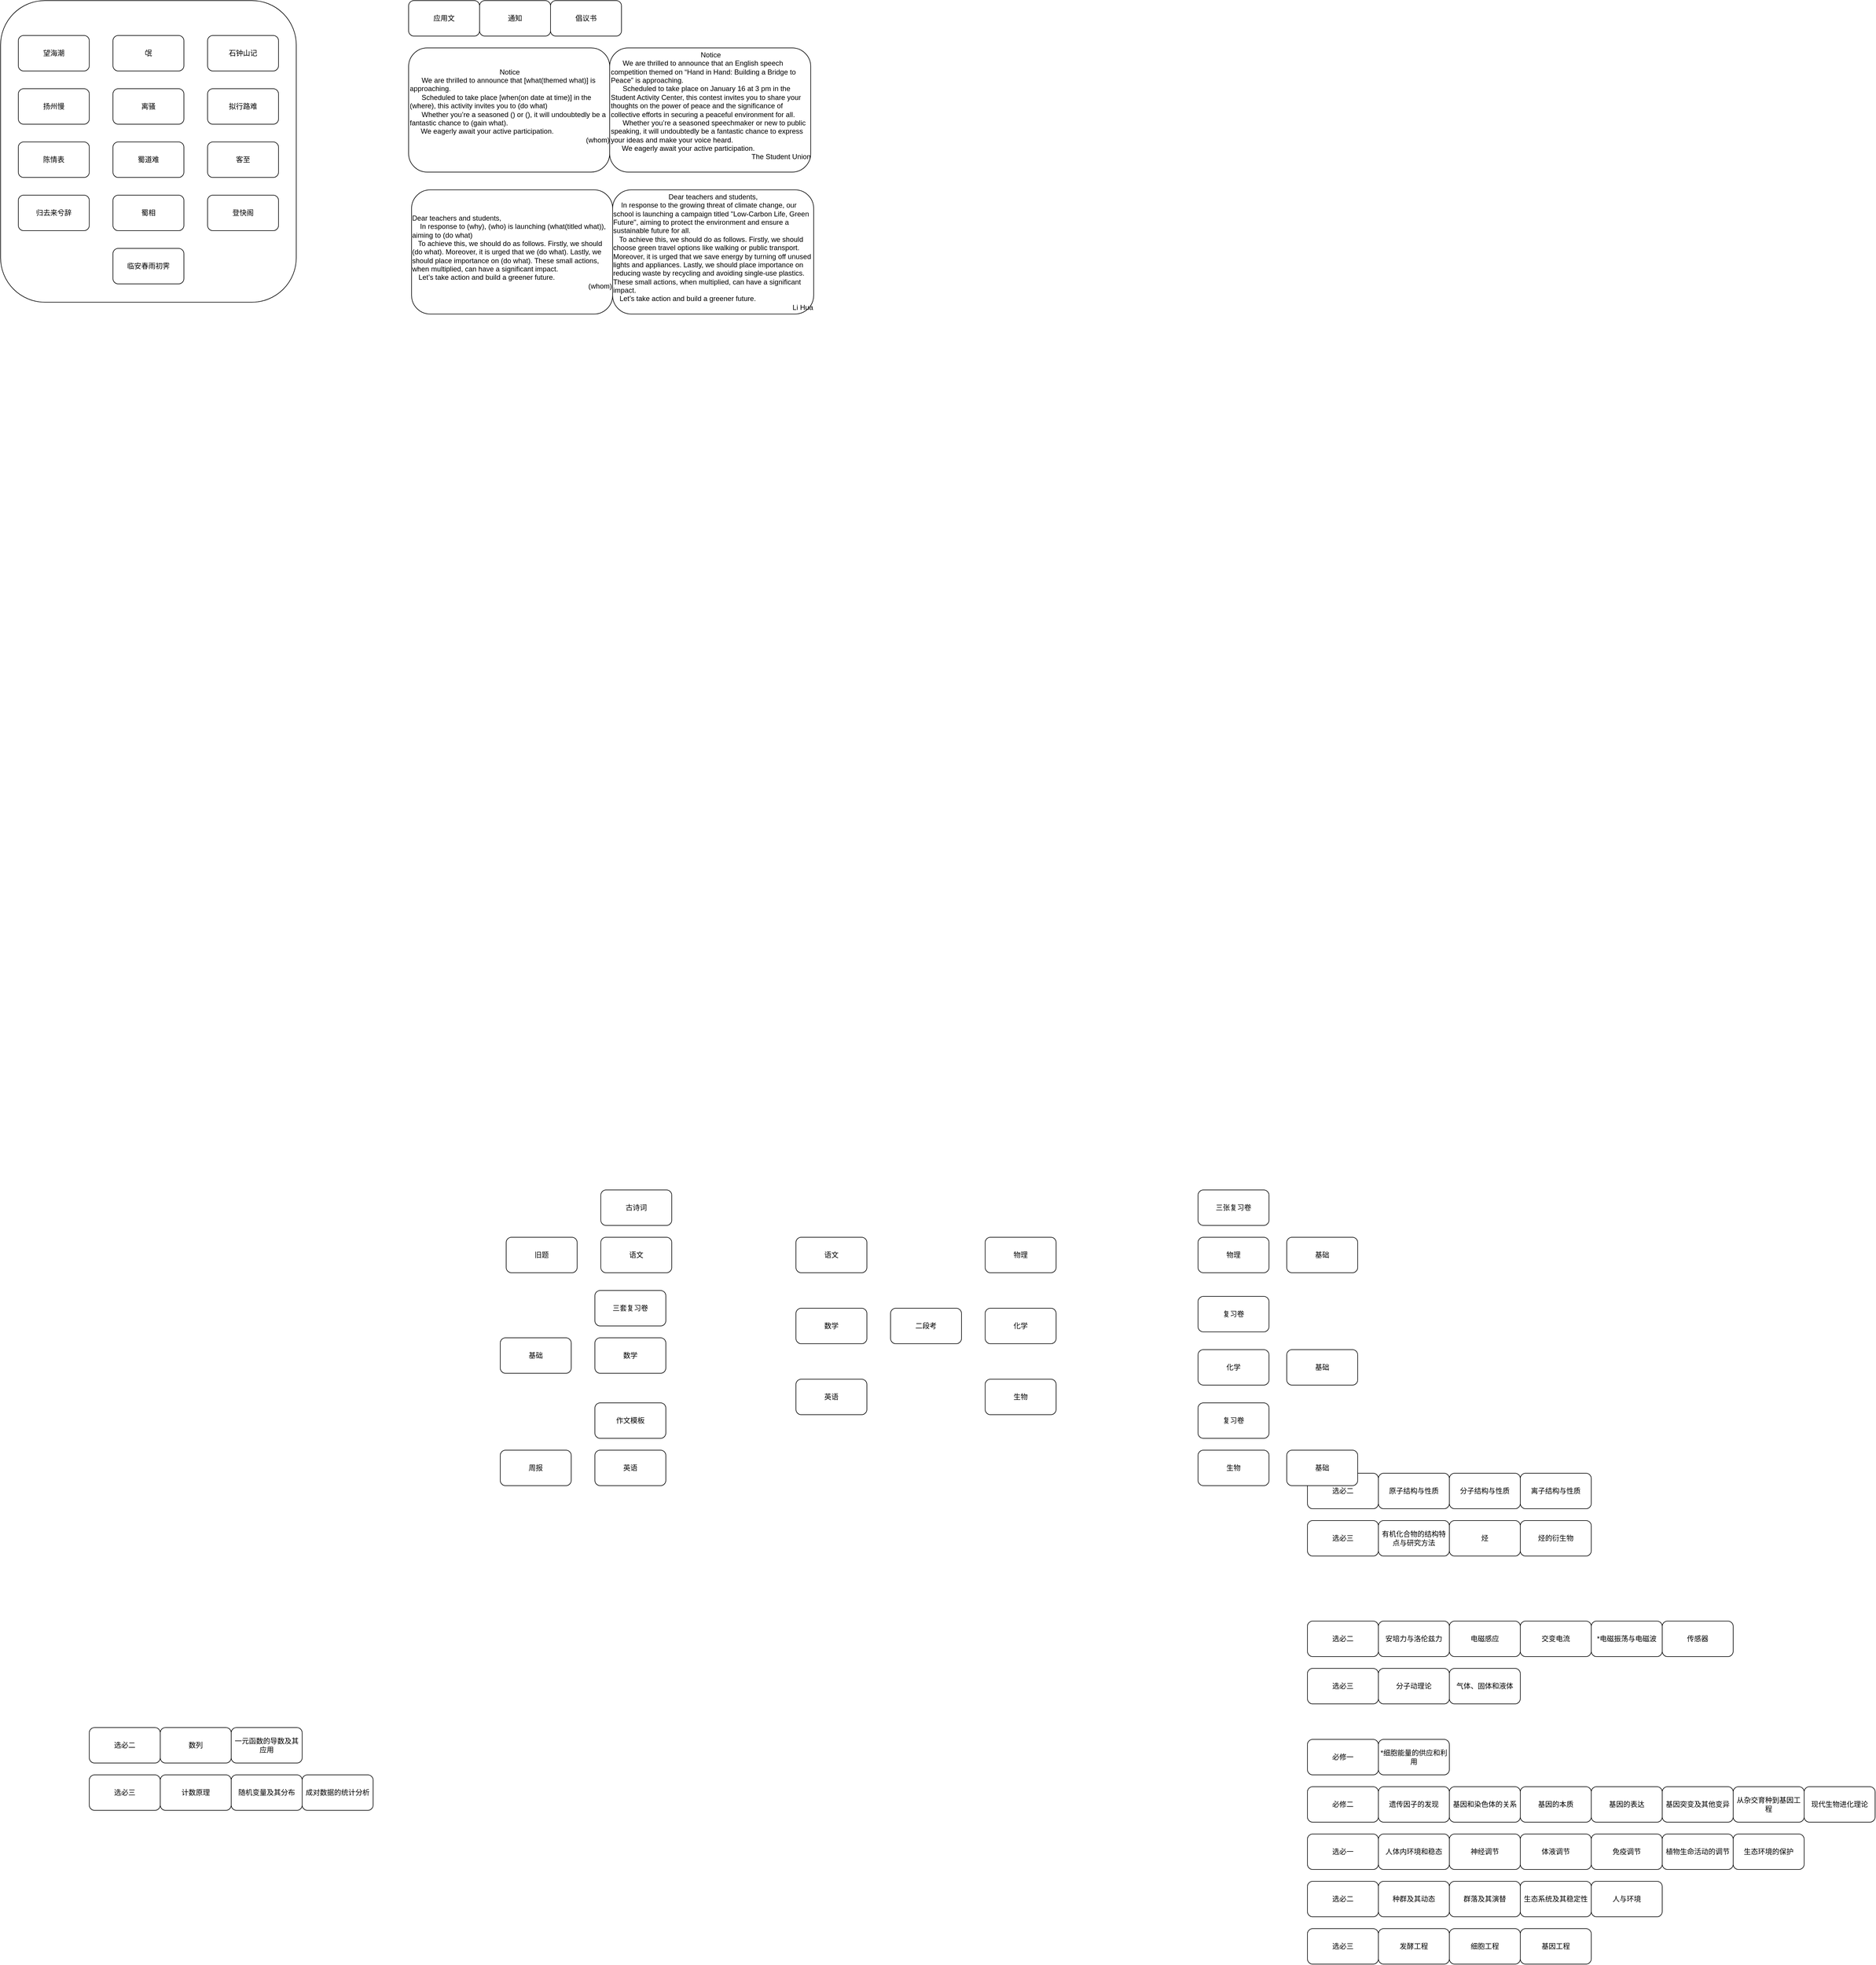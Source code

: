 <mxfile version="27.0.3">
  <diagram name="第 1 页" id="umrwjSgqTs6-wb3iwprB">
    <mxGraphModel dx="795" dy="523" grid="1" gridSize="10" guides="1" tooltips="1" connect="1" arrows="1" fold="1" page="1" pageScale="1" pageWidth="3300" pageHeight="4681" math="0" shadow="0">
      <root>
        <mxCell id="0" />
        <mxCell id="1" parent="0" />
        <mxCell id="M1dsXv7yGWbkJlxqNbTj-47" value="" style="group" vertex="1" connectable="0" parent="1">
          <mxGeometry x="2290" y="3020" width="960" height="380" as="geometry" />
        </mxCell>
        <mxCell id="M1dsXv7yGWbkJlxqNbTj-21" value="*细胞能量的供应和利用" style="rounded=1;whiteSpace=wrap;html=1;strokeColor=default;align=center;verticalAlign=middle;fontFamily=Helvetica;fontSize=12;fontColor=default;resizable=1;fillColor=default;" vertex="1" parent="M1dsXv7yGWbkJlxqNbTj-47">
          <mxGeometry x="120" width="120" height="60" as="geometry" />
        </mxCell>
        <mxCell id="M1dsXv7yGWbkJlxqNbTj-22" value="遗传因子的发现" style="rounded=1;whiteSpace=wrap;html=1;strokeColor=default;align=center;verticalAlign=middle;fontFamily=Helvetica;fontSize=12;fontColor=default;resizable=1;fillColor=default;" vertex="1" parent="M1dsXv7yGWbkJlxqNbTj-47">
          <mxGeometry x="120" y="80" width="120" height="60" as="geometry" />
        </mxCell>
        <mxCell id="M1dsXv7yGWbkJlxqNbTj-23" value="必修一" style="rounded=1;whiteSpace=wrap;html=1;strokeColor=default;align=center;verticalAlign=middle;fontFamily=Helvetica;fontSize=12;fontColor=default;resizable=1;fillColor=default;" vertex="1" parent="M1dsXv7yGWbkJlxqNbTj-47">
          <mxGeometry width="120" height="60" as="geometry" />
        </mxCell>
        <mxCell id="M1dsXv7yGWbkJlxqNbTj-24" value="必修二" style="rounded=1;whiteSpace=wrap;html=1;strokeColor=default;align=center;verticalAlign=middle;fontFamily=Helvetica;fontSize=12;fontColor=default;resizable=1;fillColor=default;" vertex="1" parent="M1dsXv7yGWbkJlxqNbTj-47">
          <mxGeometry y="80" width="120" height="60" as="geometry" />
        </mxCell>
        <mxCell id="M1dsXv7yGWbkJlxqNbTj-25" value="基因和染色体的关系" style="rounded=1;whiteSpace=wrap;html=1;strokeColor=default;align=center;verticalAlign=middle;fontFamily=Helvetica;fontSize=12;fontColor=default;resizable=1;fillColor=default;" vertex="1" parent="M1dsXv7yGWbkJlxqNbTj-47">
          <mxGeometry x="240" y="80" width="120" height="60" as="geometry" />
        </mxCell>
        <mxCell id="M1dsXv7yGWbkJlxqNbTj-26" value="基因的本质" style="rounded=1;whiteSpace=wrap;html=1;strokeColor=default;align=center;verticalAlign=middle;fontFamily=Helvetica;fontSize=12;fontColor=default;resizable=1;fillColor=default;" vertex="1" parent="M1dsXv7yGWbkJlxqNbTj-47">
          <mxGeometry x="360" y="80" width="120" height="60" as="geometry" />
        </mxCell>
        <mxCell id="M1dsXv7yGWbkJlxqNbTj-27" value="基因的表达" style="rounded=1;whiteSpace=wrap;html=1;strokeColor=default;align=center;verticalAlign=middle;fontFamily=Helvetica;fontSize=12;fontColor=default;resizable=1;fillColor=default;" vertex="1" parent="M1dsXv7yGWbkJlxqNbTj-47">
          <mxGeometry x="480" y="80" width="120" height="60" as="geometry" />
        </mxCell>
        <mxCell id="M1dsXv7yGWbkJlxqNbTj-28" value="基因突变及其他变异" style="rounded=1;whiteSpace=wrap;html=1;strokeColor=default;align=center;verticalAlign=middle;fontFamily=Helvetica;fontSize=12;fontColor=default;resizable=1;fillColor=default;" vertex="1" parent="M1dsXv7yGWbkJlxqNbTj-47">
          <mxGeometry x="600" y="80" width="120" height="60" as="geometry" />
        </mxCell>
        <mxCell id="M1dsXv7yGWbkJlxqNbTj-29" value="从杂交育种到基因工程" style="rounded=1;whiteSpace=wrap;html=1;strokeColor=default;align=center;verticalAlign=middle;fontFamily=Helvetica;fontSize=12;fontColor=default;resizable=1;fillColor=default;" vertex="1" parent="M1dsXv7yGWbkJlxqNbTj-47">
          <mxGeometry x="720" y="80" width="120" height="60" as="geometry" />
        </mxCell>
        <mxCell id="M1dsXv7yGWbkJlxqNbTj-30" value="现代生物进化理论" style="rounded=1;whiteSpace=wrap;html=1;strokeColor=default;align=center;verticalAlign=middle;fontFamily=Helvetica;fontSize=12;fontColor=default;resizable=1;fillColor=default;" vertex="1" parent="M1dsXv7yGWbkJlxqNbTj-47">
          <mxGeometry x="840" y="80" width="120" height="60" as="geometry" />
        </mxCell>
        <mxCell id="M1dsXv7yGWbkJlxqNbTj-31" value="选必一" style="rounded=1;whiteSpace=wrap;html=1;strokeColor=default;align=center;verticalAlign=middle;fontFamily=Helvetica;fontSize=12;fontColor=default;resizable=1;fillColor=default;" vertex="1" parent="M1dsXv7yGWbkJlxqNbTj-47">
          <mxGeometry y="160" width="120" height="60" as="geometry" />
        </mxCell>
        <mxCell id="M1dsXv7yGWbkJlxqNbTj-32" value="人体内环境和稳态" style="rounded=1;whiteSpace=wrap;html=1;strokeColor=default;align=center;verticalAlign=middle;fontFamily=Helvetica;fontSize=12;fontColor=default;resizable=1;fillColor=default;" vertex="1" parent="M1dsXv7yGWbkJlxqNbTj-47">
          <mxGeometry x="120" y="160" width="120" height="60" as="geometry" />
        </mxCell>
        <mxCell id="M1dsXv7yGWbkJlxqNbTj-33" value="选必二" style="rounded=1;whiteSpace=wrap;html=1;strokeColor=default;align=center;verticalAlign=middle;fontFamily=Helvetica;fontSize=12;fontColor=default;resizable=1;fillColor=default;" vertex="1" parent="M1dsXv7yGWbkJlxqNbTj-47">
          <mxGeometry y="240" width="120" height="60" as="geometry" />
        </mxCell>
        <mxCell id="M1dsXv7yGWbkJlxqNbTj-34" value="种群及其动态" style="rounded=1;whiteSpace=wrap;html=1;strokeColor=default;align=center;verticalAlign=middle;fontFamily=Helvetica;fontSize=12;fontColor=default;resizable=1;fillColor=default;" vertex="1" parent="M1dsXv7yGWbkJlxqNbTj-47">
          <mxGeometry x="120" y="240" width="120" height="60" as="geometry" />
        </mxCell>
        <mxCell id="M1dsXv7yGWbkJlxqNbTj-35" value="神经调节" style="rounded=1;whiteSpace=wrap;html=1;strokeColor=default;align=center;verticalAlign=middle;fontFamily=Helvetica;fontSize=12;fontColor=default;resizable=1;fillColor=default;" vertex="1" parent="M1dsXv7yGWbkJlxqNbTj-47">
          <mxGeometry x="240" y="160" width="120" height="60" as="geometry" />
        </mxCell>
        <mxCell id="M1dsXv7yGWbkJlxqNbTj-36" value="植物生命活动的调节" style="rounded=1;whiteSpace=wrap;html=1;strokeColor=default;align=center;verticalAlign=middle;fontFamily=Helvetica;fontSize=12;fontColor=default;resizable=1;fillColor=default;" vertex="1" parent="M1dsXv7yGWbkJlxqNbTj-47">
          <mxGeometry x="600" y="160" width="120" height="60" as="geometry" />
        </mxCell>
        <mxCell id="M1dsXv7yGWbkJlxqNbTj-37" value="体液调节" style="rounded=1;whiteSpace=wrap;html=1;strokeColor=default;align=center;verticalAlign=middle;fontFamily=Helvetica;fontSize=12;fontColor=default;resizable=1;fillColor=default;" vertex="1" parent="M1dsXv7yGWbkJlxqNbTj-47">
          <mxGeometry x="360" y="160" width="120" height="60" as="geometry" />
        </mxCell>
        <mxCell id="M1dsXv7yGWbkJlxqNbTj-38" value="生态系统及其稳定性" style="rounded=1;whiteSpace=wrap;html=1;strokeColor=default;align=center;verticalAlign=middle;fontFamily=Helvetica;fontSize=12;fontColor=default;resizable=1;fillColor=default;" vertex="1" parent="M1dsXv7yGWbkJlxqNbTj-47">
          <mxGeometry x="360" y="240" width="120" height="60" as="geometry" />
        </mxCell>
        <mxCell id="M1dsXv7yGWbkJlxqNbTj-39" value="生态环境的保护" style="rounded=1;whiteSpace=wrap;html=1;strokeColor=default;align=center;verticalAlign=middle;fontFamily=Helvetica;fontSize=12;fontColor=default;resizable=1;fillColor=default;" vertex="1" parent="M1dsXv7yGWbkJlxqNbTj-47">
          <mxGeometry x="720" y="160" width="120" height="60" as="geometry" />
        </mxCell>
        <mxCell id="M1dsXv7yGWbkJlxqNbTj-40" value="群落及其演替" style="rounded=1;whiteSpace=wrap;html=1;strokeColor=default;align=center;verticalAlign=middle;fontFamily=Helvetica;fontSize=12;fontColor=default;resizable=1;fillColor=default;" vertex="1" parent="M1dsXv7yGWbkJlxqNbTj-47">
          <mxGeometry x="240" y="240" width="120" height="60" as="geometry" />
        </mxCell>
        <mxCell id="M1dsXv7yGWbkJlxqNbTj-41" value="发酵工程" style="rounded=1;whiteSpace=wrap;html=1;strokeColor=default;align=center;verticalAlign=middle;fontFamily=Helvetica;fontSize=12;fontColor=default;resizable=1;fillColor=default;" vertex="1" parent="M1dsXv7yGWbkJlxqNbTj-47">
          <mxGeometry x="120" y="320" width="120" height="60" as="geometry" />
        </mxCell>
        <mxCell id="M1dsXv7yGWbkJlxqNbTj-42" value="人与环境" style="rounded=1;whiteSpace=wrap;html=1;strokeColor=default;align=center;verticalAlign=middle;fontFamily=Helvetica;fontSize=12;fontColor=default;resizable=1;fillColor=default;" vertex="1" parent="M1dsXv7yGWbkJlxqNbTj-47">
          <mxGeometry x="480" y="240" width="120" height="60" as="geometry" />
        </mxCell>
        <mxCell id="M1dsXv7yGWbkJlxqNbTj-43" value="选必三" style="rounded=1;whiteSpace=wrap;html=1;strokeColor=default;align=center;verticalAlign=middle;fontFamily=Helvetica;fontSize=12;fontColor=default;resizable=1;fillColor=default;" vertex="1" parent="M1dsXv7yGWbkJlxqNbTj-47">
          <mxGeometry y="320" width="120" height="60" as="geometry" />
        </mxCell>
        <mxCell id="M1dsXv7yGWbkJlxqNbTj-44" value="基因工程" style="rounded=1;whiteSpace=wrap;html=1;strokeColor=default;align=center;verticalAlign=middle;fontFamily=Helvetica;fontSize=12;fontColor=default;resizable=1;fillColor=default;" vertex="1" parent="M1dsXv7yGWbkJlxqNbTj-47">
          <mxGeometry x="360" y="320" width="120" height="60" as="geometry" />
        </mxCell>
        <mxCell id="M1dsXv7yGWbkJlxqNbTj-45" value="免疫调节" style="rounded=1;whiteSpace=wrap;html=1;strokeColor=default;align=center;verticalAlign=middle;fontFamily=Helvetica;fontSize=12;fontColor=default;resizable=1;fillColor=default;" vertex="1" parent="M1dsXv7yGWbkJlxqNbTj-47">
          <mxGeometry x="480" y="160" width="120" height="60" as="geometry" />
        </mxCell>
        <mxCell id="M1dsXv7yGWbkJlxqNbTj-46" value="细胞工程" style="rounded=1;whiteSpace=wrap;html=1;strokeColor=default;align=center;verticalAlign=middle;fontFamily=Helvetica;fontSize=12;fontColor=default;resizable=1;fillColor=default;" vertex="1" parent="M1dsXv7yGWbkJlxqNbTj-47">
          <mxGeometry x="240" y="320" width="120" height="60" as="geometry" />
        </mxCell>
        <mxCell id="M1dsXv7yGWbkJlxqNbTj-58" value="" style="group" vertex="1" connectable="0" parent="1">
          <mxGeometry x="2290" y="2820" width="720" height="140" as="geometry" />
        </mxCell>
        <mxCell id="M1dsXv7yGWbkJlxqNbTj-48" value="选必二" style="rounded=1;whiteSpace=wrap;html=1;strokeColor=default;align=center;verticalAlign=middle;fontFamily=Helvetica;fontSize=12;fontColor=default;resizable=1;fillColor=default;" vertex="1" parent="M1dsXv7yGWbkJlxqNbTj-58">
          <mxGeometry width="120" height="60" as="geometry" />
        </mxCell>
        <mxCell id="M1dsXv7yGWbkJlxqNbTj-49" value="安培力与洛伦兹力" style="rounded=1;whiteSpace=wrap;html=1;strokeColor=default;align=center;verticalAlign=middle;fontFamily=Helvetica;fontSize=12;fontColor=default;resizable=1;fillColor=default;" vertex="1" parent="M1dsXv7yGWbkJlxqNbTj-58">
          <mxGeometry x="120" width="120" height="60" as="geometry" />
        </mxCell>
        <mxCell id="M1dsXv7yGWbkJlxqNbTj-50" value="电磁感应" style="rounded=1;whiteSpace=wrap;html=1;strokeColor=default;align=center;verticalAlign=middle;fontFamily=Helvetica;fontSize=12;fontColor=default;resizable=1;fillColor=default;" vertex="1" parent="M1dsXv7yGWbkJlxqNbTj-58">
          <mxGeometry x="240" width="120" height="60" as="geometry" />
        </mxCell>
        <mxCell id="M1dsXv7yGWbkJlxqNbTj-51" value="交变电流" style="rounded=1;whiteSpace=wrap;html=1;strokeColor=default;align=center;verticalAlign=middle;fontFamily=Helvetica;fontSize=12;fontColor=default;resizable=1;fillColor=default;" vertex="1" parent="M1dsXv7yGWbkJlxqNbTj-58">
          <mxGeometry x="360" width="120" height="60" as="geometry" />
        </mxCell>
        <mxCell id="M1dsXv7yGWbkJlxqNbTj-52" value="*电磁振荡与电磁波" style="rounded=1;whiteSpace=wrap;html=1;strokeColor=default;align=center;verticalAlign=middle;fontFamily=Helvetica;fontSize=12;fontColor=default;resizable=1;fillColor=default;" vertex="1" parent="M1dsXv7yGWbkJlxqNbTj-58">
          <mxGeometry x="480" width="120" height="60" as="geometry" />
        </mxCell>
        <mxCell id="M1dsXv7yGWbkJlxqNbTj-53" value="传感器" style="rounded=1;whiteSpace=wrap;html=1;strokeColor=default;align=center;verticalAlign=middle;fontFamily=Helvetica;fontSize=12;fontColor=default;resizable=1;fillColor=default;" vertex="1" parent="M1dsXv7yGWbkJlxqNbTj-58">
          <mxGeometry x="600" width="120" height="60" as="geometry" />
        </mxCell>
        <mxCell id="M1dsXv7yGWbkJlxqNbTj-54" value="选必三" style="rounded=1;whiteSpace=wrap;html=1;strokeColor=default;align=center;verticalAlign=middle;fontFamily=Helvetica;fontSize=12;fontColor=default;resizable=1;fillColor=default;" vertex="1" parent="M1dsXv7yGWbkJlxqNbTj-58">
          <mxGeometry y="80" width="120" height="60" as="geometry" />
        </mxCell>
        <mxCell id="M1dsXv7yGWbkJlxqNbTj-55" value="分子动理论" style="rounded=1;whiteSpace=wrap;html=1;strokeColor=default;align=center;verticalAlign=middle;fontFamily=Helvetica;fontSize=12;fontColor=default;resizable=1;fillColor=default;" vertex="1" parent="M1dsXv7yGWbkJlxqNbTj-58">
          <mxGeometry x="120" y="80" width="120" height="60" as="geometry" />
        </mxCell>
        <mxCell id="M1dsXv7yGWbkJlxqNbTj-57" value="气体、固体和液体" style="rounded=1;whiteSpace=wrap;html=1;strokeColor=default;align=center;verticalAlign=middle;fontFamily=Helvetica;fontSize=12;fontColor=default;resizable=1;fillColor=default;" vertex="1" parent="M1dsXv7yGWbkJlxqNbTj-58">
          <mxGeometry x="240" y="80" width="120" height="60" as="geometry" />
        </mxCell>
        <mxCell id="M1dsXv7yGWbkJlxqNbTj-60" value="选必二" style="rounded=1;whiteSpace=wrap;html=1;strokeColor=default;align=center;verticalAlign=middle;fontFamily=Helvetica;fontSize=12;fontColor=default;resizable=1;fillColor=default;" vertex="1" parent="1">
          <mxGeometry x="2290" y="2570" width="120" height="60" as="geometry" />
        </mxCell>
        <mxCell id="M1dsXv7yGWbkJlxqNbTj-61" value="原子结构与性质" style="rounded=1;whiteSpace=wrap;html=1;strokeColor=default;align=center;verticalAlign=middle;fontFamily=Helvetica;fontSize=12;fontColor=default;resizable=1;fillColor=default;" vertex="1" parent="1">
          <mxGeometry x="2410" y="2570" width="120" height="60" as="geometry" />
        </mxCell>
        <mxCell id="M1dsXv7yGWbkJlxqNbTj-62" value="分子结构与性质" style="rounded=1;whiteSpace=wrap;html=1;strokeColor=default;align=center;verticalAlign=middle;fontFamily=Helvetica;fontSize=12;fontColor=default;resizable=1;fillColor=default;" vertex="1" parent="1">
          <mxGeometry x="2530" y="2570" width="120" height="60" as="geometry" />
        </mxCell>
        <mxCell id="M1dsXv7yGWbkJlxqNbTj-63" value="离子结构与性质" style="rounded=1;whiteSpace=wrap;html=1;strokeColor=default;align=center;verticalAlign=middle;fontFamily=Helvetica;fontSize=12;fontColor=default;resizable=1;fillColor=default;" vertex="1" parent="1">
          <mxGeometry x="2650" y="2570" width="120" height="60" as="geometry" />
        </mxCell>
        <mxCell id="M1dsXv7yGWbkJlxqNbTj-64" value="选必三" style="rounded=1;whiteSpace=wrap;html=1;strokeColor=default;align=center;verticalAlign=middle;fontFamily=Helvetica;fontSize=12;fontColor=default;resizable=1;fillColor=default;" vertex="1" parent="1">
          <mxGeometry x="2290" y="2650" width="120" height="60" as="geometry" />
        </mxCell>
        <mxCell id="M1dsXv7yGWbkJlxqNbTj-65" value="有机化合物的结构特点与研究方法" style="rounded=1;whiteSpace=wrap;html=1;strokeColor=default;align=center;verticalAlign=middle;fontFamily=Helvetica;fontSize=12;fontColor=default;resizable=1;fillColor=default;" vertex="1" parent="1">
          <mxGeometry x="2410" y="2650" width="120" height="60" as="geometry" />
        </mxCell>
        <mxCell id="M1dsXv7yGWbkJlxqNbTj-66" value="烃" style="rounded=1;whiteSpace=wrap;html=1;strokeColor=default;align=center;verticalAlign=middle;fontFamily=Helvetica;fontSize=12;fontColor=default;resizable=1;fillColor=default;" vertex="1" parent="1">
          <mxGeometry x="2530" y="2650" width="120" height="60" as="geometry" />
        </mxCell>
        <mxCell id="M1dsXv7yGWbkJlxqNbTj-67" value="烃的衍生物" style="rounded=1;whiteSpace=wrap;html=1;strokeColor=default;align=center;verticalAlign=middle;fontFamily=Helvetica;fontSize=12;fontColor=default;resizable=1;fillColor=default;" vertex="1" parent="1">
          <mxGeometry x="2650" y="2650" width="120" height="60" as="geometry" />
        </mxCell>
        <mxCell id="M1dsXv7yGWbkJlxqNbTj-75" value="" style="group" vertex="1" connectable="0" parent="1">
          <mxGeometry x="230" y="3000" width="480" height="140" as="geometry" />
        </mxCell>
        <mxCell id="M1dsXv7yGWbkJlxqNbTj-68" value="选必二" style="rounded=1;whiteSpace=wrap;html=1;strokeColor=default;align=center;verticalAlign=middle;fontFamily=Helvetica;fontSize=12;fontColor=default;resizable=1;fillColor=default;" vertex="1" parent="M1dsXv7yGWbkJlxqNbTj-75">
          <mxGeometry width="120" height="60" as="geometry" />
        </mxCell>
        <mxCell id="M1dsXv7yGWbkJlxqNbTj-69" value="数列" style="rounded=1;whiteSpace=wrap;html=1;strokeColor=default;align=center;verticalAlign=middle;fontFamily=Helvetica;fontSize=12;fontColor=default;resizable=1;fillColor=default;" vertex="1" parent="M1dsXv7yGWbkJlxqNbTj-75">
          <mxGeometry x="120" width="120" height="60" as="geometry" />
        </mxCell>
        <mxCell id="M1dsXv7yGWbkJlxqNbTj-70" value="一元函数的导数及其应用" style="rounded=1;whiteSpace=wrap;html=1;strokeColor=default;align=center;verticalAlign=middle;fontFamily=Helvetica;fontSize=12;fontColor=default;resizable=1;fillColor=default;" vertex="1" parent="M1dsXv7yGWbkJlxqNbTj-75">
          <mxGeometry x="240" width="120" height="60" as="geometry" />
        </mxCell>
        <mxCell id="M1dsXv7yGWbkJlxqNbTj-71" value="选必三" style="rounded=1;whiteSpace=wrap;html=1;strokeColor=default;align=center;verticalAlign=middle;fontFamily=Helvetica;fontSize=12;fontColor=default;resizable=1;fillColor=default;" vertex="1" parent="M1dsXv7yGWbkJlxqNbTj-75">
          <mxGeometry y="80" width="120" height="60" as="geometry" />
        </mxCell>
        <mxCell id="M1dsXv7yGWbkJlxqNbTj-72" value="计数原理" style="rounded=1;whiteSpace=wrap;html=1;strokeColor=default;align=center;verticalAlign=middle;fontFamily=Helvetica;fontSize=12;fontColor=default;resizable=1;fillColor=default;" vertex="1" parent="M1dsXv7yGWbkJlxqNbTj-75">
          <mxGeometry x="120" y="80" width="120" height="60" as="geometry" />
        </mxCell>
        <mxCell id="M1dsXv7yGWbkJlxqNbTj-73" value="随机变量及其分布" style="rounded=1;whiteSpace=wrap;html=1;strokeColor=default;align=center;verticalAlign=middle;fontFamily=Helvetica;fontSize=12;fontColor=default;resizable=1;fillColor=default;" vertex="1" parent="M1dsXv7yGWbkJlxqNbTj-75">
          <mxGeometry x="240" y="80" width="120" height="60" as="geometry" />
        </mxCell>
        <mxCell id="M1dsXv7yGWbkJlxqNbTj-74" value="成对数据的统计分析" style="rounded=1;whiteSpace=wrap;html=1;strokeColor=default;align=center;verticalAlign=middle;fontFamily=Helvetica;fontSize=12;fontColor=default;resizable=1;fillColor=default;" vertex="1" parent="M1dsXv7yGWbkJlxqNbTj-75">
          <mxGeometry x="360" y="80" width="120" height="60" as="geometry" />
        </mxCell>
        <mxCell id="M1dsXv7yGWbkJlxqNbTj-76" value="" style="group" vertex="1" connectable="0" parent="1">
          <mxGeometry x="925" y="2451" width="280" height="140" as="geometry" />
        </mxCell>
        <mxCell id="GIf5W1ypevxodKQtggny-17" value="英语" style="rounded=1;whiteSpace=wrap;html=1;" parent="M1dsXv7yGWbkJlxqNbTj-76" vertex="1">
          <mxGeometry x="160" y="80" width="120" height="60" as="geometry" />
        </mxCell>
        <mxCell id="GIf5W1ypevxodKQtggny-18" value="作文模板" style="rounded=1;whiteSpace=wrap;html=1;" parent="M1dsXv7yGWbkJlxqNbTj-76" vertex="1">
          <mxGeometry x="160" width="120" height="60" as="geometry" />
        </mxCell>
        <mxCell id="GIf5W1ypevxodKQtggny-19" value="周报" style="rounded=1;whiteSpace=wrap;html=1;" parent="M1dsXv7yGWbkJlxqNbTj-76" vertex="1">
          <mxGeometry y="80" width="120" height="60" as="geometry" />
        </mxCell>
        <mxCell id="M1dsXv7yGWbkJlxqNbTj-77" value="" style="group" vertex="1" connectable="0" parent="1">
          <mxGeometry x="925" y="2261" width="280" height="140" as="geometry" />
        </mxCell>
        <mxCell id="GIf5W1ypevxodKQtggny-14" value="数学" style="rounded=1;whiteSpace=wrap;html=1;" parent="M1dsXv7yGWbkJlxqNbTj-77" vertex="1">
          <mxGeometry x="160" y="80" width="120" height="60" as="geometry" />
        </mxCell>
        <mxCell id="GIf5W1ypevxodKQtggny-15" value="三套复习卷" style="rounded=1;whiteSpace=wrap;html=1;" parent="M1dsXv7yGWbkJlxqNbTj-77" vertex="1">
          <mxGeometry x="160" width="120" height="60" as="geometry" />
        </mxCell>
        <mxCell id="GIf5W1ypevxodKQtggny-16" value="基础" style="rounded=1;whiteSpace=wrap;html=1;" parent="M1dsXv7yGWbkJlxqNbTj-77" vertex="1">
          <mxGeometry y="80" width="120" height="60" as="geometry" />
        </mxCell>
        <mxCell id="M1dsXv7yGWbkJlxqNbTj-80" value="" style="group" vertex="1" connectable="0" parent="1">
          <mxGeometry x="2105" y="2451" width="270" height="140" as="geometry" />
        </mxCell>
        <mxCell id="GIf5W1ypevxodKQtggny-26" value="生物" style="rounded=1;whiteSpace=wrap;html=1;" parent="M1dsXv7yGWbkJlxqNbTj-80" vertex="1">
          <mxGeometry y="80" width="120" height="60" as="geometry" />
        </mxCell>
        <mxCell id="GIf5W1ypevxodKQtggny-27" value="复习卷" style="rounded=1;whiteSpace=wrap;html=1;" parent="M1dsXv7yGWbkJlxqNbTj-80" vertex="1">
          <mxGeometry width="120" height="60" as="geometry" />
        </mxCell>
        <mxCell id="GIf5W1ypevxodKQtggny-28" value="基础" style="rounded=1;whiteSpace=wrap;html=1;" parent="M1dsXv7yGWbkJlxqNbTj-80" vertex="1">
          <mxGeometry x="150" y="80" width="120" height="60" as="geometry" />
        </mxCell>
        <mxCell id="M1dsXv7yGWbkJlxqNbTj-78" value="" style="group" vertex="1" connectable="0" parent="1">
          <mxGeometry x="935" y="2091" width="930" height="380" as="geometry" />
        </mxCell>
        <mxCell id="GIf5W1ypevxodKQtggny-11" value="古诗词" style="rounded=1;whiteSpace=wrap;html=1;" parent="M1dsXv7yGWbkJlxqNbTj-78" vertex="1">
          <mxGeometry x="160" width="120" height="60" as="geometry" />
        </mxCell>
        <mxCell id="GIf5W1ypevxodKQtggny-12" value="语文" style="rounded=1;whiteSpace=wrap;html=1;" parent="M1dsXv7yGWbkJlxqNbTj-78" vertex="1">
          <mxGeometry x="160" y="80" width="120" height="60" as="geometry" />
        </mxCell>
        <mxCell id="GIf5W1ypevxodKQtggny-13" value="旧题" style="rounded=1;whiteSpace=wrap;html=1;" parent="M1dsXv7yGWbkJlxqNbTj-78" vertex="1">
          <mxGeometry y="80" width="120" height="60" as="geometry" />
        </mxCell>
        <mxCell id="M1dsXv7yGWbkJlxqNbTj-79" value="" style="group" vertex="1" connectable="0" parent="M1dsXv7yGWbkJlxqNbTj-78">
          <mxGeometry x="490" y="80" width="440" height="300" as="geometry" />
        </mxCell>
        <mxCell id="GIf5W1ypevxodKQtggny-1" value="二段考" style="rounded=1;whiteSpace=wrap;html=1;" parent="M1dsXv7yGWbkJlxqNbTj-79" vertex="1">
          <mxGeometry x="160" y="120" width="120" height="60" as="geometry" />
        </mxCell>
        <mxCell id="GIf5W1ypevxodKQtggny-3" value="语文" style="rounded=1;whiteSpace=wrap;html=1;" parent="M1dsXv7yGWbkJlxqNbTj-79" vertex="1">
          <mxGeometry width="120" height="60" as="geometry" />
        </mxCell>
        <mxCell id="GIf5W1ypevxodKQtggny-4" value="数学" style="rounded=1;whiteSpace=wrap;html=1;" parent="M1dsXv7yGWbkJlxqNbTj-79" vertex="1">
          <mxGeometry y="120" width="120" height="60" as="geometry" />
        </mxCell>
        <mxCell id="GIf5W1ypevxodKQtggny-5" value="英语" style="rounded=1;whiteSpace=wrap;html=1;" parent="M1dsXv7yGWbkJlxqNbTj-79" vertex="1">
          <mxGeometry y="240" width="120" height="60" as="geometry" />
        </mxCell>
        <mxCell id="GIf5W1ypevxodKQtggny-6" value="物理" style="rounded=1;whiteSpace=wrap;html=1;" parent="M1dsXv7yGWbkJlxqNbTj-79" vertex="1">
          <mxGeometry x="320" width="120" height="60" as="geometry" />
        </mxCell>
        <mxCell id="GIf5W1ypevxodKQtggny-8" value="生物" style="rounded=1;whiteSpace=wrap;html=1;" parent="M1dsXv7yGWbkJlxqNbTj-79" vertex="1">
          <mxGeometry x="320" y="240" width="120" height="60" as="geometry" />
        </mxCell>
        <mxCell id="GIf5W1ypevxodKQtggny-9" value="化学" style="rounded=1;whiteSpace=wrap;html=1;" parent="M1dsXv7yGWbkJlxqNbTj-79" vertex="1">
          <mxGeometry x="320" y="120" width="120" height="60" as="geometry" />
        </mxCell>
        <mxCell id="M1dsXv7yGWbkJlxqNbTj-81" value="" style="group" vertex="1" connectable="0" parent="1">
          <mxGeometry x="2105" y="2271" width="270" height="150" as="geometry" />
        </mxCell>
        <mxCell id="GIf5W1ypevxodKQtggny-23" value="化学" style="rounded=1;whiteSpace=wrap;html=1;" parent="M1dsXv7yGWbkJlxqNbTj-81" vertex="1">
          <mxGeometry y="90" width="120" height="60" as="geometry" />
        </mxCell>
        <mxCell id="GIf5W1ypevxodKQtggny-24" value="基础" style="rounded=1;whiteSpace=wrap;html=1;" parent="M1dsXv7yGWbkJlxqNbTj-81" vertex="1">
          <mxGeometry x="150" y="90" width="120" height="60" as="geometry" />
        </mxCell>
        <mxCell id="GIf5W1ypevxodKQtggny-25" value="复习卷" style="rounded=1;whiteSpace=wrap;html=1;" parent="M1dsXv7yGWbkJlxqNbTj-81" vertex="1">
          <mxGeometry width="120" height="60" as="geometry" />
        </mxCell>
        <mxCell id="M1dsXv7yGWbkJlxqNbTj-82" value="" style="group" vertex="1" connectable="0" parent="1">
          <mxGeometry x="2105" y="2091" width="270" height="140" as="geometry" />
        </mxCell>
        <mxCell id="GIf5W1ypevxodKQtggny-20" value="物理" style="rounded=1;whiteSpace=wrap;html=1;" parent="M1dsXv7yGWbkJlxqNbTj-82" vertex="1">
          <mxGeometry y="80" width="120" height="60" as="geometry" />
        </mxCell>
        <mxCell id="GIf5W1ypevxodKQtggny-21" value="三张复习卷" style="rounded=1;whiteSpace=wrap;html=1;" parent="M1dsXv7yGWbkJlxqNbTj-82" vertex="1">
          <mxGeometry width="120" height="60" as="geometry" />
        </mxCell>
        <mxCell id="GIf5W1ypevxodKQtggny-22" value="基础" style="rounded=1;whiteSpace=wrap;html=1;" parent="M1dsXv7yGWbkJlxqNbTj-82" vertex="1">
          <mxGeometry x="150" y="80" width="120" height="60" as="geometry" />
        </mxCell>
        <mxCell id="M1dsXv7yGWbkJlxqNbTj-15" value="" style="rounded=1;whiteSpace=wrap;html=1;movable=1;resizable=1;rotatable=1;deletable=1;editable=1;locked=0;connectable=1;" vertex="1" parent="1">
          <mxGeometry x="80" y="80" width="500" height="510" as="geometry" />
        </mxCell>
        <mxCell id="M1dsXv7yGWbkJlxqNbTj-1" value="氓" style="rounded=1;whiteSpace=wrap;html=1;movable=1;resizable=1;rotatable=1;deletable=1;editable=1;locked=0;connectable=1;" vertex="1" parent="1">
          <mxGeometry x="270" y="139" width="120" height="60" as="geometry" />
        </mxCell>
        <mxCell id="M1dsXv7yGWbkJlxqNbTj-2" value="离骚" style="rounded=1;whiteSpace=wrap;html=1;movable=1;resizable=1;rotatable=1;deletable=1;editable=1;locked=0;connectable=1;" vertex="1" parent="1">
          <mxGeometry x="270" y="229" width="120" height="60" as="geometry" />
        </mxCell>
        <mxCell id="M1dsXv7yGWbkJlxqNbTj-3" value="蜀道难" style="rounded=1;whiteSpace=wrap;html=1;movable=1;resizable=1;rotatable=1;deletable=1;editable=1;locked=0;connectable=1;" vertex="1" parent="1">
          <mxGeometry x="270" y="319" width="120" height="60" as="geometry" />
        </mxCell>
        <mxCell id="M1dsXv7yGWbkJlxqNbTj-4" value="蜀相" style="rounded=1;whiteSpace=wrap;html=1;movable=1;resizable=1;rotatable=1;deletable=1;editable=1;locked=0;connectable=1;" vertex="1" parent="1">
          <mxGeometry x="270" y="409" width="120" height="60" as="geometry" />
        </mxCell>
        <mxCell id="M1dsXv7yGWbkJlxqNbTj-5" value="望海潮" style="rounded=1;whiteSpace=wrap;html=1;movable=1;resizable=1;rotatable=1;deletable=1;editable=1;locked=0;connectable=1;" vertex="1" parent="1">
          <mxGeometry x="110" y="139" width="120" height="60" as="geometry" />
        </mxCell>
        <mxCell id="M1dsXv7yGWbkJlxqNbTj-6" value="扬州慢" style="rounded=1;whiteSpace=wrap;html=1;movable=1;resizable=1;rotatable=1;deletable=1;editable=1;locked=0;connectable=1;" vertex="1" parent="1">
          <mxGeometry x="110" y="229" width="120" height="60" as="geometry" />
        </mxCell>
        <mxCell id="M1dsXv7yGWbkJlxqNbTj-7" value="陈情表" style="rounded=1;whiteSpace=wrap;html=1;movable=1;resizable=1;rotatable=1;deletable=1;editable=1;locked=0;connectable=1;" vertex="1" parent="1">
          <mxGeometry x="110" y="319" width="120" height="60" as="geometry" />
        </mxCell>
        <mxCell id="M1dsXv7yGWbkJlxqNbTj-8" value="归去来兮辞" style="rounded=1;whiteSpace=wrap;html=1;movable=1;resizable=1;rotatable=1;deletable=1;editable=1;locked=0;connectable=1;" vertex="1" parent="1">
          <mxGeometry x="110" y="409" width="120" height="60" as="geometry" />
        </mxCell>
        <mxCell id="M1dsXv7yGWbkJlxqNbTj-9" value="石钟山记" style="rounded=1;whiteSpace=wrap;html=1;movable=1;resizable=1;rotatable=1;deletable=1;editable=1;locked=0;connectable=1;" vertex="1" parent="1">
          <mxGeometry x="430" y="139" width="120" height="60" as="geometry" />
        </mxCell>
        <mxCell id="M1dsXv7yGWbkJlxqNbTj-10" value="拟行路难" style="rounded=1;whiteSpace=wrap;html=1;movable=1;resizable=1;rotatable=1;deletable=1;editable=1;locked=0;connectable=1;" vertex="1" parent="1">
          <mxGeometry x="430" y="229" width="120" height="60" as="geometry" />
        </mxCell>
        <mxCell id="M1dsXv7yGWbkJlxqNbTj-11" value="客至" style="rounded=1;whiteSpace=wrap;html=1;movable=1;resizable=1;rotatable=1;deletable=1;editable=1;locked=0;connectable=1;" vertex="1" parent="1">
          <mxGeometry x="430" y="319" width="120" height="60" as="geometry" />
        </mxCell>
        <mxCell id="M1dsXv7yGWbkJlxqNbTj-12" value="登快阁" style="rounded=1;whiteSpace=wrap;html=1;movable=1;resizable=1;rotatable=1;deletable=1;editable=1;locked=0;connectable=1;" vertex="1" parent="1">
          <mxGeometry x="430" y="409" width="120" height="60" as="geometry" />
        </mxCell>
        <mxCell id="M1dsXv7yGWbkJlxqNbTj-13" value="临安春雨初霁" style="rounded=1;whiteSpace=wrap;html=1;movable=1;resizable=1;rotatable=1;deletable=1;editable=1;locked=0;connectable=1;" vertex="1" parent="1">
          <mxGeometry x="270" y="499" width="120" height="60" as="geometry" />
        </mxCell>
        <mxCell id="M1dsXv7yGWbkJlxqNbTj-94" value="" style="group" vertex="1" connectable="0" parent="1">
          <mxGeometry x="770" y="80" width="685" height="530" as="geometry" />
        </mxCell>
        <mxCell id="M1dsXv7yGWbkJlxqNbTj-86" value="" style="group" vertex="1" connectable="0" parent="M1dsXv7yGWbkJlxqNbTj-94">
          <mxGeometry width="360" height="60" as="geometry" />
        </mxCell>
        <mxCell id="M1dsXv7yGWbkJlxqNbTj-83" value="应用文" style="rounded=1;whiteSpace=wrap;html=1;strokeColor=default;align=center;verticalAlign=middle;fontFamily=Helvetica;fontSize=12;fontColor=default;resizable=1;fillColor=default;" vertex="1" parent="M1dsXv7yGWbkJlxqNbTj-86">
          <mxGeometry width="120" height="60" as="geometry" />
        </mxCell>
        <mxCell id="M1dsXv7yGWbkJlxqNbTj-84" value="通知" style="rounded=1;whiteSpace=wrap;html=1;strokeColor=default;align=center;verticalAlign=middle;fontFamily=Helvetica;fontSize=12;fontColor=default;resizable=1;fillColor=default;" vertex="1" parent="M1dsXv7yGWbkJlxqNbTj-86">
          <mxGeometry x="120" width="120" height="60" as="geometry" />
        </mxCell>
        <mxCell id="M1dsXv7yGWbkJlxqNbTj-85" value="倡议书" style="rounded=1;whiteSpace=wrap;html=1;strokeColor=default;align=center;verticalAlign=middle;fontFamily=Helvetica;fontSize=12;fontColor=default;resizable=1;fillColor=default;" vertex="1" parent="M1dsXv7yGWbkJlxqNbTj-86">
          <mxGeometry x="240" width="120" height="60" as="geometry" />
        </mxCell>
        <mxCell id="M1dsXv7yGWbkJlxqNbTj-88" value="&lt;div style=&quot;text-align: center;&quot;&gt;Notice&lt;/div&gt;&lt;div&gt;&amp;nbsp; &amp;nbsp; &amp;nbsp; We are thrilled to announce that [what(themed what)] is approaching.&amp;nbsp;&lt;/div&gt;&lt;div&gt;&amp;nbsp; &amp;nbsp; &amp;nbsp; Scheduled to take place [when(on date at time)] in the (where), this activity invites you to (do what)&amp;nbsp;&lt;/div&gt;&lt;div&gt;&amp;nbsp; &amp;nbsp; &amp;nbsp; Whether you’re a seasoned () or (), it will undoubtedly be a fantastic chance to (gain what).&lt;/div&gt;&lt;div&gt;　&amp;nbsp; We eagerly await your active participation.&amp;nbsp;&lt;/div&gt;&lt;div style=&quot;text-align: right;&quot;&gt;　(whom)&lt;/div&gt;&lt;div&gt;&lt;br&gt;&lt;/div&gt;" style="rounded=1;whiteSpace=wrap;html=1;strokeColor=default;align=left;verticalAlign=middle;fontFamily=Helvetica;fontSize=12;fontColor=default;resizable=1;fillColor=default;" vertex="1" parent="M1dsXv7yGWbkJlxqNbTj-94">
          <mxGeometry y="80" width="340" height="210" as="geometry" />
        </mxCell>
        <mxCell id="M1dsXv7yGWbkJlxqNbTj-89" value="&lt;div style=&quot;&quot;&gt;&lt;div style=&quot;text-align: center;&quot;&gt;Notice&lt;/div&gt;&lt;div&gt;&amp;nbsp; &amp;nbsp; &amp;nbsp; We are thrilled to announce that an English speech competition themed on “Hand in Hand: Building a Bridge to Peace” is approaching.&amp;nbsp;&lt;/div&gt;&lt;div&gt;&amp;nbsp; &amp;nbsp; &amp;nbsp; Scheduled to take place on January 16 at 3 pm in the Student Activity Center, this contest invites you to share your thoughts on the power of peace and the significance of collective efforts in securing a peaceful environment for all.&amp;nbsp;&lt;/div&gt;&lt;div&gt;&amp;nbsp; &amp;nbsp; &amp;nbsp; Whether you’re a seasoned speechmaker or new to public speaking, it will undoubtedly be a fantastic chance to express your ideas and make your voice heard.&lt;/div&gt;&lt;div&gt;　&amp;nbsp; We eagerly await your active participation.&amp;nbsp;&lt;/div&gt;&lt;div style=&quot;text-align: right;&quot;&gt;　The Student Union&lt;/div&gt;&lt;div&gt;&lt;br&gt;&lt;/div&gt;&lt;/div&gt;" style="rounded=1;whiteSpace=wrap;html=1;strokeColor=default;align=left;verticalAlign=middle;fontFamily=Helvetica;fontSize=12;fontColor=default;resizable=1;fillColor=default;" vertex="1" parent="M1dsXv7yGWbkJlxqNbTj-94">
          <mxGeometry x="340" y="80" width="340" height="210" as="geometry" />
        </mxCell>
        <mxCell id="M1dsXv7yGWbkJlxqNbTj-90" value="&lt;div&gt;&lt;br&gt;&lt;/div&gt;&lt;div style=&quot;text-align: left;&quot;&gt;Dear teachers and students,&lt;/div&gt;&lt;div style=&quot;text-align: left;&quot;&gt;&amp;nbsp; &amp;nbsp; In response to (why), (who) is launching (what(titled what)), aiming to (do what)&lt;/div&gt;&lt;div style=&quot;text-align: left;&quot;&gt;&amp;nbsp; &amp;nbsp;To achieve this, we should do as follows. Firstly, we should (do what). Moreover, it is urged that we (do what). Lastly, we should place importance on (do what). These small actions, when multiplied, can have a significant impact.&lt;/div&gt;&lt;div style=&quot;text-align: right;&quot;&gt;&amp;nbsp; &amp;nbsp;Let’s take action and build a greener future.&amp;nbsp; &amp;nbsp; &amp;nbsp; &amp;nbsp; &amp;nbsp; &amp;nbsp; &amp;nbsp; &amp;nbsp; &amp;nbsp; &amp;nbsp; &amp;nbsp; &amp;nbsp; &amp;nbsp; &amp;nbsp; &amp;nbsp; &amp;nbsp; &amp;nbsp; &amp;nbsp; &amp;nbsp; &amp;nbsp; &amp;nbsp; &amp;nbsp; &amp;nbsp; &amp;nbsp;(whom)&lt;/div&gt;&lt;div style=&quot;text-align: right;&quot;&gt;&lt;br&gt;&lt;/div&gt;" style="rounded=1;whiteSpace=wrap;html=1;strokeColor=default;align=center;verticalAlign=middle;fontFamily=Helvetica;fontSize=12;fontColor=default;resizable=1;fillColor=default;" vertex="1" parent="M1dsXv7yGWbkJlxqNbTj-94">
          <mxGeometry x="5" y="320" width="340" height="210" as="geometry" />
        </mxCell>
        <mxCell id="M1dsXv7yGWbkJlxqNbTj-93" value="&lt;div&gt;&lt;br&gt;&lt;/div&gt;&lt;div&gt;Dear teachers and students,&lt;/div&gt;&lt;div style=&quot;text-align: left;&quot;&gt;&amp;nbsp; &amp;nbsp; In response to the growing threat of climate change, our school is launching a campaign titled &quot;Low-Carbon Life, Green Future&quot;, aiming to protect the environment and ensure a sustainable future for all.&lt;/div&gt;&lt;div style=&quot;text-align: left;&quot;&gt;&amp;nbsp; &amp;nbsp;To achieve this, we should do as follows. Firstly, we should choose green travel options like walking or public transport. Moreover, it is urged that we save energy by turning off unused lights and appliances. Lastly, we should place importance on reducing waste by recycling and avoiding single-use plastics. These small actions, when multiplied, can have a significant impact.&lt;/div&gt;&lt;div style=&quot;text-align: right;&quot;&gt;&amp;nbsp; &amp;nbsp;Let’s take action and build a greener future.&amp;nbsp; &amp;nbsp; &amp;nbsp; &amp;nbsp; &amp;nbsp; &amp;nbsp; &amp;nbsp; &amp;nbsp; &amp;nbsp; &amp;nbsp; &amp;nbsp; &amp;nbsp; &amp;nbsp; &amp;nbsp; &amp;nbsp; &amp;nbsp; &amp;nbsp; &amp;nbsp; &amp;nbsp; &amp;nbsp; &amp;nbsp; &amp;nbsp; &amp;nbsp; &amp;nbsp; &amp;nbsp; &amp;nbsp; &amp;nbsp; &amp;nbsp; &amp;nbsp; &amp;nbsp; &amp;nbsp; &amp;nbsp; &amp;nbsp; &amp;nbsp; &amp;nbsp; &amp;nbsp;&amp;nbsp;&lt;span style=&quot;background-color: transparent; color: light-dark(rgb(0, 0, 0), rgb(255, 255, 255));&quot;&gt;&amp;nbsp;Li Hua&lt;/span&gt;&lt;/div&gt;&lt;div style=&quot;text-align: right;&quot;&gt;&lt;br&gt;&lt;/div&gt;" style="rounded=1;whiteSpace=wrap;html=1;strokeColor=default;align=center;verticalAlign=middle;fontFamily=Helvetica;fontSize=12;fontColor=default;resizable=1;fillColor=default;" vertex="1" parent="M1dsXv7yGWbkJlxqNbTj-94">
          <mxGeometry x="345" y="320" width="340" height="210" as="geometry" />
        </mxCell>
      </root>
    </mxGraphModel>
  </diagram>
</mxfile>
